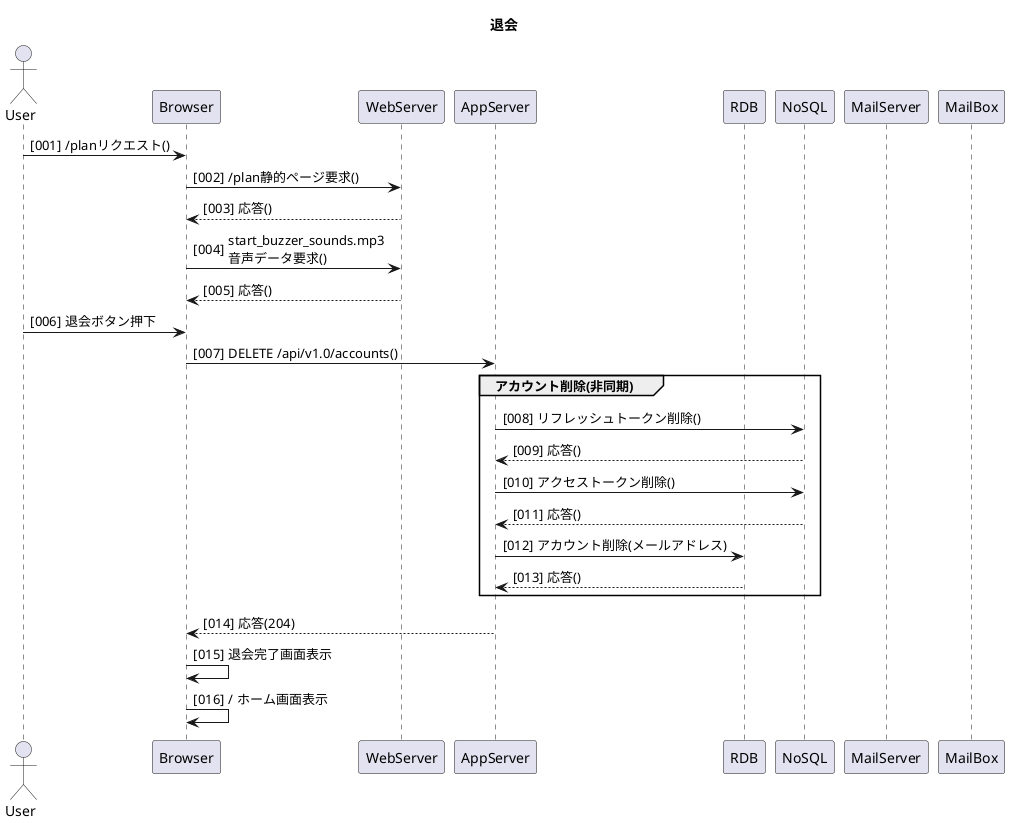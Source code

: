 @startuml 退会
autonumber "[000]"
title 退会

actor User
participant Browser
participant WebServer
participant AppServer
participant RDB
participant NoSQL
participant MailServer
participant MailBox
!pragma teoz true

User -> Browser: /planリクエスト()
Browser -> WebServer: /plan静的ページ要求()
WebServer --> Browser: 応答()
Browser -> WebServer: start_buzzer_sounds.mp3\n音声データ要求()
WebServer --> Browser: 応答()

User -> Browser: 退会ボタン押下
Browser -> AppServer: DELETE /api/v1.0/accounts()

group アカウント削除(非同期)
  AppServer -> NoSQL: リフレッシュトークン削除()
  NoSQL --> AppServer: 応答()
  AppServer -> NoSQL: アクセストークン削除()
  NoSQL --> AppServer: 応答()
  AppServer -> RDB: アカウント削除(メールアドレス)
  RDB --> AppServer: 応答()
end

AppServer --> Browser: 応答(204)
Browser -> Browser: 退会完了画面表示
Browser -> Browser: / ホーム画面表示

@enduml